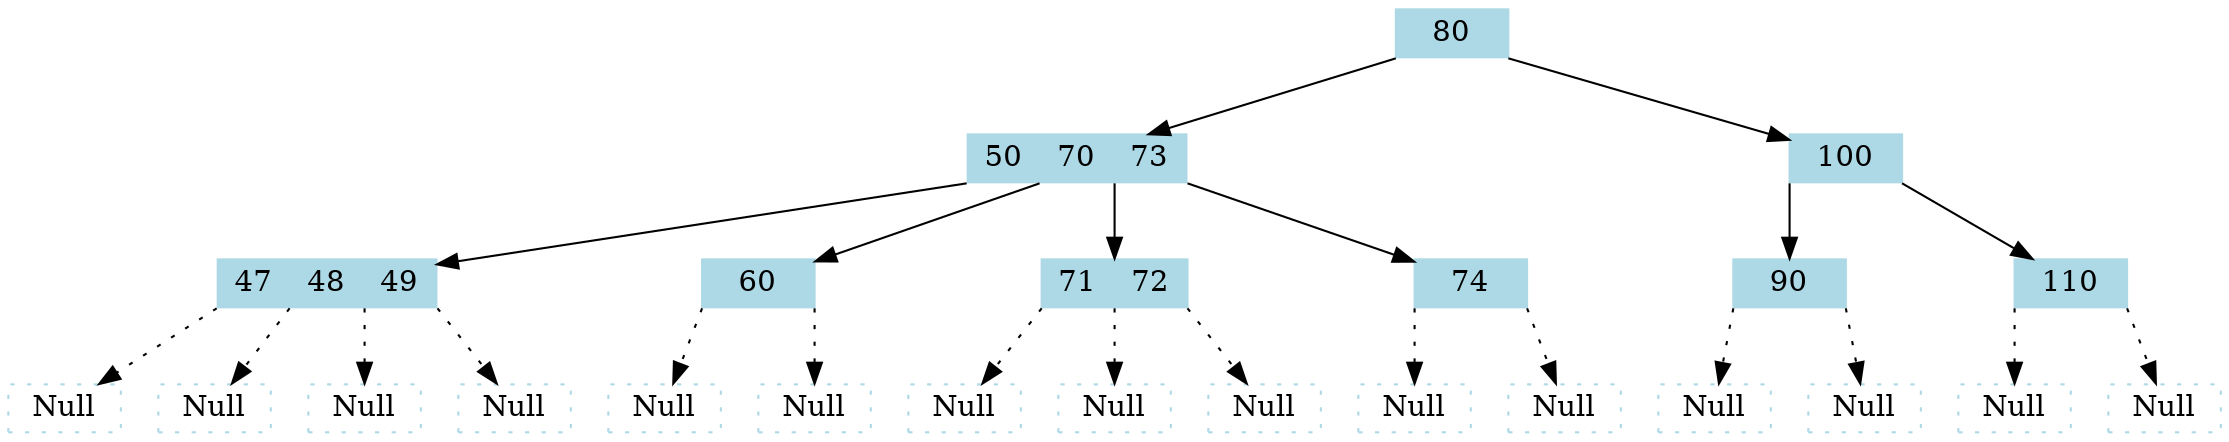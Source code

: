 
//
digraph {
 splines=false;
 node [shape = record,height=.1,style=filled,color=lightblue;];

 node0x10042d820 [label = " <node80> 80"]
 node0x10042d820:<node80>:sw -> node0x10042d660
 node0x10042d660 [label = " <node50> 50| <node70> 70| <node73> 73"]
 node0x10042d660:<node50>:sw -> node0x10042d5c0
 node0x10042d5c0 [label = " <node47> 47| <node48> 48| <node49> 49"]
 Null0x10042d5c00 [label="Null"][style = dotted]
 node0x10042d5c0:<node47>:sw -> Null0x10042d5c00[style = dotted]
 Null0x10042d5c01 [label="Null"][style = dotted]
 node0x10042d5c0:<node47>:se -> Null0x10042d5c01[style = dotted]
 Null0x10042d5c02 [label="Null"][style = dotted]
 node0x10042d5c0:<node48>:se -> Null0x10042d5c02[style = dotted]
 Null0x10042d5c03 [label="Null"][style = dotted]
 node0x10042d5c0:<node49>:se -> Null0x10042d5c03[style = dotted]
 node0x10042d660:<node50>:se -> node0x10042d850
 node0x10042d850 [label = " <node60> 60"]
 Null0x10042d8500 [label="Null"][style = dotted]
 node0x10042d850:<node60>:sw -> Null0x10042d8500[style = dotted]
 Null0x10042d8501 [label="Null"][style = dotted]
 node0x10042d850:<node60>:se -> Null0x10042d8501[style = dotted]
 node0x10042d660:<node70>:se -> node0x10042d630
 node0x10042d630 [label = " <node71> 71| <node72> 72"]
 Null0x10042d6300 [label="Null"][style = dotted]
 node0x10042d630:<node71>:sw -> Null0x10042d6300[style = dotted]
 Null0x10042d6301 [label="Null"][style = dotted]
 node0x10042d630:<node71>:se -> Null0x10042d6301[style = dotted]
 Null0x10042d6302 [label="Null"][style = dotted]
 node0x10042d630:<node72>:se -> Null0x10042d6302[style = dotted]
 node0x10042d660:<node73>:se -> node0x10042d770
 node0x10042d770 [label = " <node74> 74"]
 Null0x10042d7700 [label="Null"][style = dotted]
 node0x10042d770:<node74>:sw -> Null0x10042d7700[style = dotted]
 Null0x10042d7701 [label="Null"][style = dotted]
 node0x10042d770:<node74>:se -> Null0x10042d7701[style = dotted]
 node0x10042d820:<node80>:se -> node0x10042d7e0
 node0x10042d7e0 [label = " <node100> 100"]
 node0x10042d7e0:<node100>:sw -> node0x10042d740
 node0x10042d740 [label = " <node90> 90"]
 Null0x10042d7400 [label="Null"][style = dotted]
 node0x10042d740:<node90>:sw -> Null0x10042d7400[style = dotted]
 Null0x10042d7401 [label="Null"][style = dotted]
 node0x10042d740:<node90>:se -> Null0x10042d7401[style = dotted]
 node0x10042d7e0:<node100>:se -> node0x10042d690
 node0x10042d690 [label = " <node110> 110"]
 Null0x10042d6900 [label="Null"][style = dotted]
 node0x10042d690:<node110>:sw -> Null0x10042d6900[style = dotted]
 Null0x10042d6901 [label="Null"][style = dotted]
 node0x10042d690:<node110>:se -> Null0x10042d6901[style = dotted]
}

//
digraph {
 splines=false;
 node [shape = record,height=.1,style=filled,color=lightblue;];

 node0x10042d820 [label = " <node80> 80"]
 node0x10042d820:<node80>:sw -> node0x10042d660
 node0x10042d660 [label = " <node50> 50| <node70> 70| <node73> 73"]
 node0x10042d660:<node50>:sw -> node0x10042d5c0
 node0x10042d5c0 [label = " <node47> 47| <node49> 49"]
 Null0x10042d5c00 [label="Null"][style = dotted]
 node0x10042d5c0:<node47>:sw -> Null0x10042d5c00[style = dotted]
 Null0x10042d5c01 [label="Null"][style = dotted]
 node0x10042d5c0:<node47>:se -> Null0x10042d5c01[style = dotted]
 Null0x10042d5c02 [label="Null"][style = dotted]
 node0x10042d5c0:<node49>:se -> Null0x10042d5c02[style = dotted]
 node0x10042d660:<node50>:se -> node0x10042d850
 node0x10042d850 [label = " <node60> 60"]
 Null0x10042d8500 [label="Null"][style = dotted]
 node0x10042d850:<node60>:sw -> Null0x10042d8500[style = dotted]
 Null0x10042d8501 [label="Null"][style = dotted]
 node0x10042d850:<node60>:se -> Null0x10042d8501[style = dotted]
 node0x10042d660:<node70>:se -> node0x10042d630
 node0x10042d630 [label = " <node71> 71| <node72> 72"]
 Null0x10042d6300 [label="Null"][style = dotted]
 node0x10042d630:<node71>:sw -> Null0x10042d6300[style = dotted]
 Null0x10042d6301 [label="Null"][style = dotted]
 node0x10042d630:<node71>:se -> Null0x10042d6301[style = dotted]
 Null0x10042d6302 [label="Null"][style = dotted]
 node0x10042d630:<node72>:se -> Null0x10042d6302[style = dotted]
 node0x10042d660:<node73>:se -> node0x10042d770
 node0x10042d770 [label = " <node74> 74"]
 Null0x10042d7700 [label="Null"][style = dotted]
 node0x10042d770:<node74>:sw -> Null0x10042d7700[style = dotted]
 Null0x10042d7701 [label="Null"][style = dotted]
 node0x10042d770:<node74>:se -> Null0x10042d7701[style = dotted]
 node0x10042d820:<node80>:se -> node0x10042d7e0
 node0x10042d7e0 [label = " <node100> 100"]
 node0x10042d7e0:<node100>:sw -> node0x10042d740
 node0x10042d740 [label = " <node90> 90"]
 Null0x10042d7400 [label="Null"][style = dotted]
 node0x10042d740:<node90>:sw -> Null0x10042d7400[style = dotted]
 Null0x10042d7401 [label="Null"][style = dotted]
 node0x10042d740:<node90>:se -> Null0x10042d7401[style = dotted]
 node0x10042d7e0:<node100>:se -> node0x10042d690
 node0x10042d690 [label = " <node110> 110"]
 Null0x10042d6900 [label="Null"][style = dotted]
 node0x10042d690:<node110>:sw -> Null0x10042d6900[style = dotted]
 Null0x10042d6901 [label="Null"][style = dotted]
 node0x10042d690:<node110>:se -> Null0x10042d6901[style = dotted]
}
